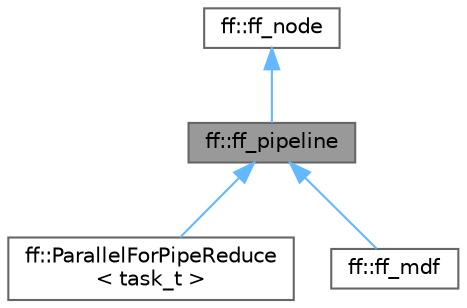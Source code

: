 digraph "ff::ff_pipeline"
{
 // LATEX_PDF_SIZE
  bgcolor="transparent";
  edge [fontname=Helvetica,fontsize=10,labelfontname=Helvetica,labelfontsize=10];
  node [fontname=Helvetica,fontsize=10,shape=box,height=0.2,width=0.4];
  Node1 [id="Node000001",label="ff::ff_pipeline",height=0.2,width=0.4,color="gray40", fillcolor="grey60", style="filled", fontcolor="black",tooltip="The Pipeline skeleton (low-level syntax)"];
  Node2 -> Node1 [id="edge1_Node000001_Node000002",dir="back",color="steelblue1",style="solid",tooltip=" "];
  Node2 [id="Node000002",label="ff::ff_node",height=0.2,width=0.4,color="gray40", fillcolor="white", style="filled",URL="$classff_1_1ff__node.html",tooltip="The FastFlow abstract contanier for a parallel activity (actor)."];
  Node1 -> Node3 [id="edge2_Node000001_Node000003",dir="back",color="steelblue1",style="solid",tooltip=" "];
  Node3 [id="Node000003",label="ff::ParallelForPipeReduce\l\< task_t \>",height=0.2,width=0.4,color="gray40", fillcolor="white", style="filled",URL="$classff_1_1_parallel_for_pipe_reduce.html",tooltip="ParallelForPipeReduce class"];
  Node1 -> Node4 [id="edge3_Node000001_Node000004",dir="back",color="steelblue1",style="solid",tooltip=" "];
  Node4 [id="Node000004",label="ff::ff_mdf",height=0.2,width=0.4,color="gray40", fillcolor="white", style="filled",URL="$classff_1_1ff__mdf.html",tooltip="Macro Data Flow executor"];
}
